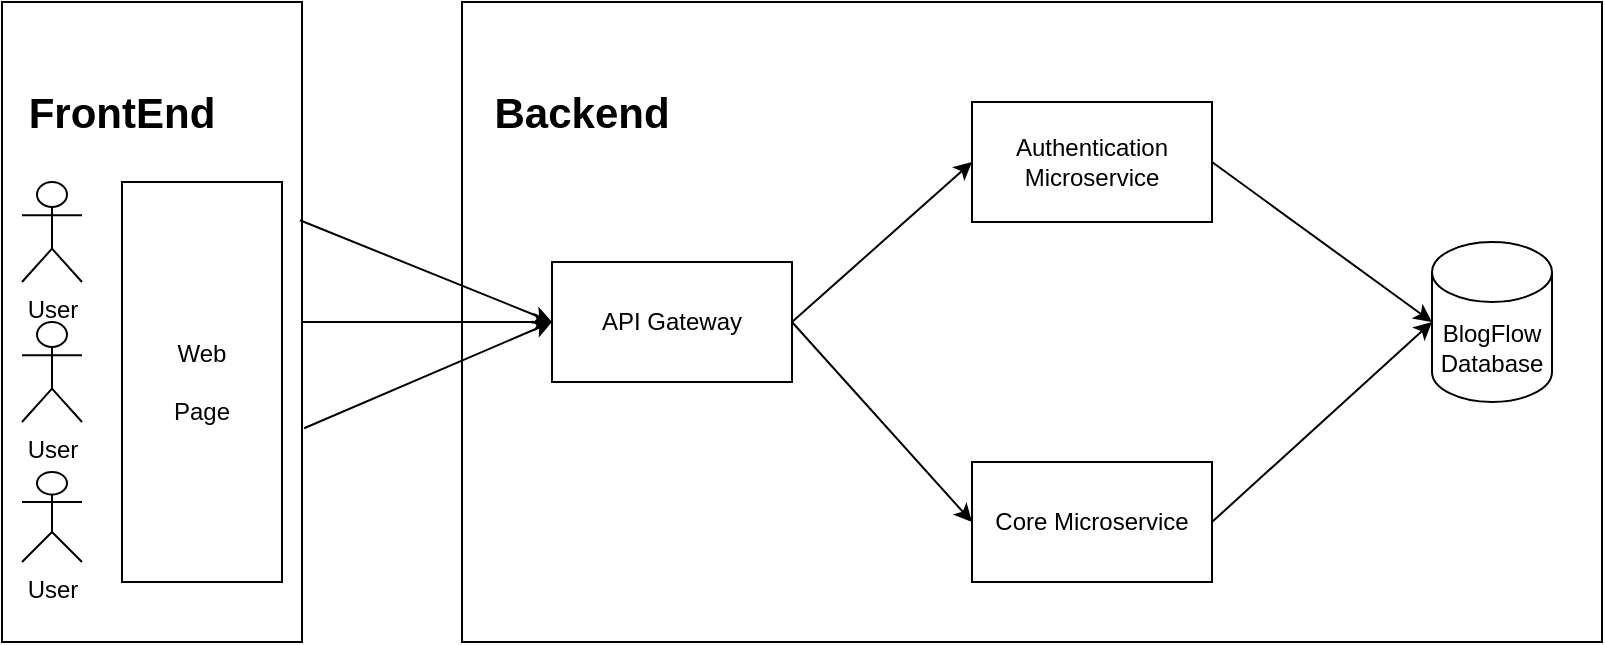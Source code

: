 <mxfile>
    <diagram id="jD2TXvjYuIGFd1TeEn9T" name="Page-1">
        <mxGraphModel dx="808" dy="553" grid="1" gridSize="10" guides="1" tooltips="1" connect="1" arrows="1" fold="1" page="1" pageScale="1" pageWidth="850" pageHeight="1100" math="0" shadow="0">
            <root>
                <mxCell id="0"/>
                <mxCell id="1" parent="0"/>
                <mxCell id="12" value="" style="rounded=0;whiteSpace=wrap;html=1;" parent="1" vertex="1">
                    <mxGeometry x="255" y="100" width="570" height="320" as="geometry"/>
                </mxCell>
                <mxCell id="2" value="API Gateway" style="rounded=0;whiteSpace=wrap;html=1;" parent="1" vertex="1">
                    <mxGeometry x="300" y="230" width="120" height="60" as="geometry"/>
                </mxCell>
                <mxCell id="3" value="Authentication Microservice" style="rounded=0;whiteSpace=wrap;html=1;" parent="1" vertex="1">
                    <mxGeometry x="510" y="150" width="120" height="60" as="geometry"/>
                </mxCell>
                <mxCell id="4" value="Core Microservice" style="rounded=0;whiteSpace=wrap;html=1;" parent="1" vertex="1">
                    <mxGeometry x="510" y="330" width="120" height="60" as="geometry"/>
                </mxCell>
                <mxCell id="5" value="BlogFlow Database" style="shape=cylinder3;whiteSpace=wrap;html=1;boundedLbl=1;backgroundOutline=1;size=15;" parent="1" vertex="1">
                    <mxGeometry x="740" y="220" width="60" height="80" as="geometry"/>
                </mxCell>
                <mxCell id="6" value="" style="endArrow=classic;html=1;exitX=1;exitY=0.5;exitDx=0;exitDy=0;entryX=0;entryY=0.5;entryDx=0;entryDy=0;" parent="1" source="2" target="3" edge="1">
                    <mxGeometry width="50" height="50" relative="1" as="geometry">
                        <mxPoint x="670" y="350" as="sourcePoint"/>
                        <mxPoint x="720" y="300" as="targetPoint"/>
                    </mxGeometry>
                </mxCell>
                <mxCell id="7" value="" style="endArrow=classic;html=1;exitX=1;exitY=0.5;exitDx=0;exitDy=0;entryX=0;entryY=0.5;entryDx=0;entryDy=0;" parent="1" source="2" target="4" edge="1">
                    <mxGeometry width="50" height="50" relative="1" as="geometry">
                        <mxPoint x="430" y="270" as="sourcePoint"/>
                        <mxPoint x="520" y="190" as="targetPoint"/>
                    </mxGeometry>
                </mxCell>
                <mxCell id="8" value="" style="endArrow=classic;html=1;exitX=1;exitY=0.5;exitDx=0;exitDy=0;entryX=0;entryY=0.5;entryDx=0;entryDy=0;entryPerimeter=0;" parent="1" source="3" target="5" edge="1">
                    <mxGeometry width="50" height="50" relative="1" as="geometry">
                        <mxPoint x="440" y="280" as="sourcePoint"/>
                        <mxPoint x="530" y="200" as="targetPoint"/>
                    </mxGeometry>
                </mxCell>
                <mxCell id="9" value="" style="endArrow=classic;html=1;exitX=1;exitY=0.5;exitDx=0;exitDy=0;entryX=0;entryY=0.5;entryDx=0;entryDy=0;entryPerimeter=0;" parent="1" source="4" target="5" edge="1">
                    <mxGeometry width="50" height="50" relative="1" as="geometry">
                        <mxPoint x="450" y="290" as="sourcePoint"/>
                        <mxPoint x="540" y="210" as="targetPoint"/>
                    </mxGeometry>
                </mxCell>
                <mxCell id="14" value="Backend" style="text;html=1;align=center;verticalAlign=middle;whiteSpace=wrap;rounded=0;fontStyle=1;fontSize=21;" parent="1" vertex="1">
                    <mxGeometry x="285" y="140" width="60" height="30" as="geometry"/>
                </mxCell>
                <mxCell id="17" value="" style="rounded=0;whiteSpace=wrap;html=1;" parent="1" vertex="1">
                    <mxGeometry x="25" y="100" width="150" height="320" as="geometry"/>
                </mxCell>
                <mxCell id="18" value="FrontEnd" style="text;html=1;align=center;verticalAlign=middle;whiteSpace=wrap;rounded=0;fontStyle=1;fontSize=21;" parent="1" vertex="1">
                    <mxGeometry x="55" y="140" width="60" height="30" as="geometry"/>
                </mxCell>
                <mxCell id="21" value="" style="endArrow=classic;html=1;exitX=0.993;exitY=0.341;exitDx=0;exitDy=0;exitPerimeter=0;entryX=0;entryY=0.5;entryDx=0;entryDy=0;" parent="1" source="17" target="2" edge="1">
                    <mxGeometry width="50" height="50" relative="1" as="geometry">
                        <mxPoint x="-25" y="450" as="sourcePoint"/>
                        <mxPoint x="25" y="400" as="targetPoint"/>
                    </mxGeometry>
                </mxCell>
                <mxCell id="23" value="" style="endArrow=classic;html=1;exitX=1;exitY=0.5;exitDx=0;exitDy=0;entryX=0;entryY=0.5;entryDx=0;entryDy=0;" parent="1" source="17" target="2" edge="1">
                    <mxGeometry width="50" height="50" relative="1" as="geometry">
                        <mxPoint x="184" y="219" as="sourcePoint"/>
                        <mxPoint x="310" y="270" as="targetPoint"/>
                    </mxGeometry>
                </mxCell>
                <mxCell id="24" value="" style="endArrow=classic;html=1;exitX=1.007;exitY=0.666;exitDx=0;exitDy=0;exitPerimeter=0;entryX=0;entryY=0.5;entryDx=0;entryDy=0;" parent="1" source="17" target="2" edge="1">
                    <mxGeometry width="50" height="50" relative="1" as="geometry">
                        <mxPoint x="194" y="229" as="sourcePoint"/>
                        <mxPoint x="320" y="280" as="targetPoint"/>
                    </mxGeometry>
                </mxCell>
                <mxCell id="25" value="Web&lt;div&gt;&lt;br&gt;&lt;/div&gt;&lt;div&gt;Page&lt;/div&gt;" style="rounded=0;whiteSpace=wrap;html=1;" parent="1" vertex="1">
                    <mxGeometry x="85" y="190" width="80" height="200" as="geometry"/>
                </mxCell>
                <mxCell id="26" value="User" style="shape=umlActor;verticalLabelPosition=bottom;verticalAlign=top;html=1;outlineConnect=0;" parent="1" vertex="1">
                    <mxGeometry x="35" y="190" width="30" height="50" as="geometry"/>
                </mxCell>
                <mxCell id="27" value="User" style="shape=umlActor;verticalLabelPosition=bottom;verticalAlign=top;html=1;outlineConnect=0;" parent="1" vertex="1">
                    <mxGeometry x="35" y="260" width="30" height="50" as="geometry"/>
                </mxCell>
                <mxCell id="28" value="User" style="shape=umlActor;verticalLabelPosition=bottom;verticalAlign=top;html=1;outlineConnect=0;" parent="1" vertex="1">
                    <mxGeometry x="35" y="335" width="30" height="45" as="geometry"/>
                </mxCell>
            </root>
        </mxGraphModel>
    </diagram>
</mxfile>